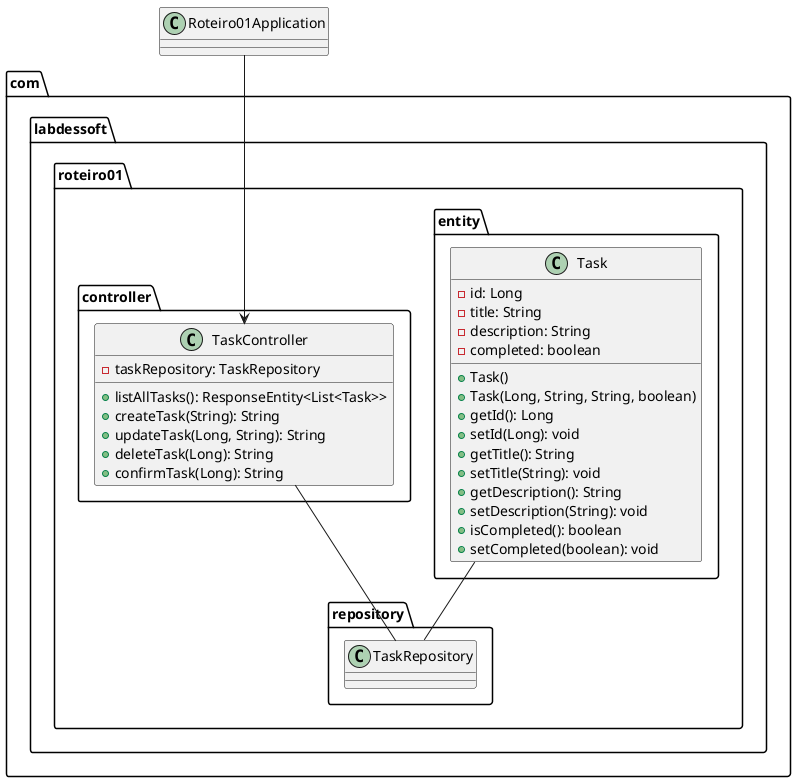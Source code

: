 @startuml

package "com.labdessoft.roteiro01.entity" {
    class Task {
        - id: Long
        - title: String
        - description: String
        - completed: boolean
        + Task()
        + Task(Long, String, String, boolean)
        + getId(): Long
        + setId(Long): void
        + getTitle(): String
        + setTitle(String): void
        + getDescription(): String
        + setDescription(String): void
        + isCompleted(): boolean
        + setCompleted(boolean): void
    }
}

package "com.labdessoft.roteiro01.controller" {
    class TaskController {
        - taskRepository: TaskRepository
        + listAllTasks(): ResponseEntity<List<Task>>
        + createTask(String): String
        + updateTask(Long, String): String
        + deleteTask(Long): String
        + confirmTask(Long): String
    }
}

package "com.labdessoft.roteiro01.repository" {
    class TaskRepository {
    }
}

class Roteiro01Application {
}

Task -- TaskRepository
TaskController -- TaskRepository
Roteiro01Application --> TaskController

@enduml
